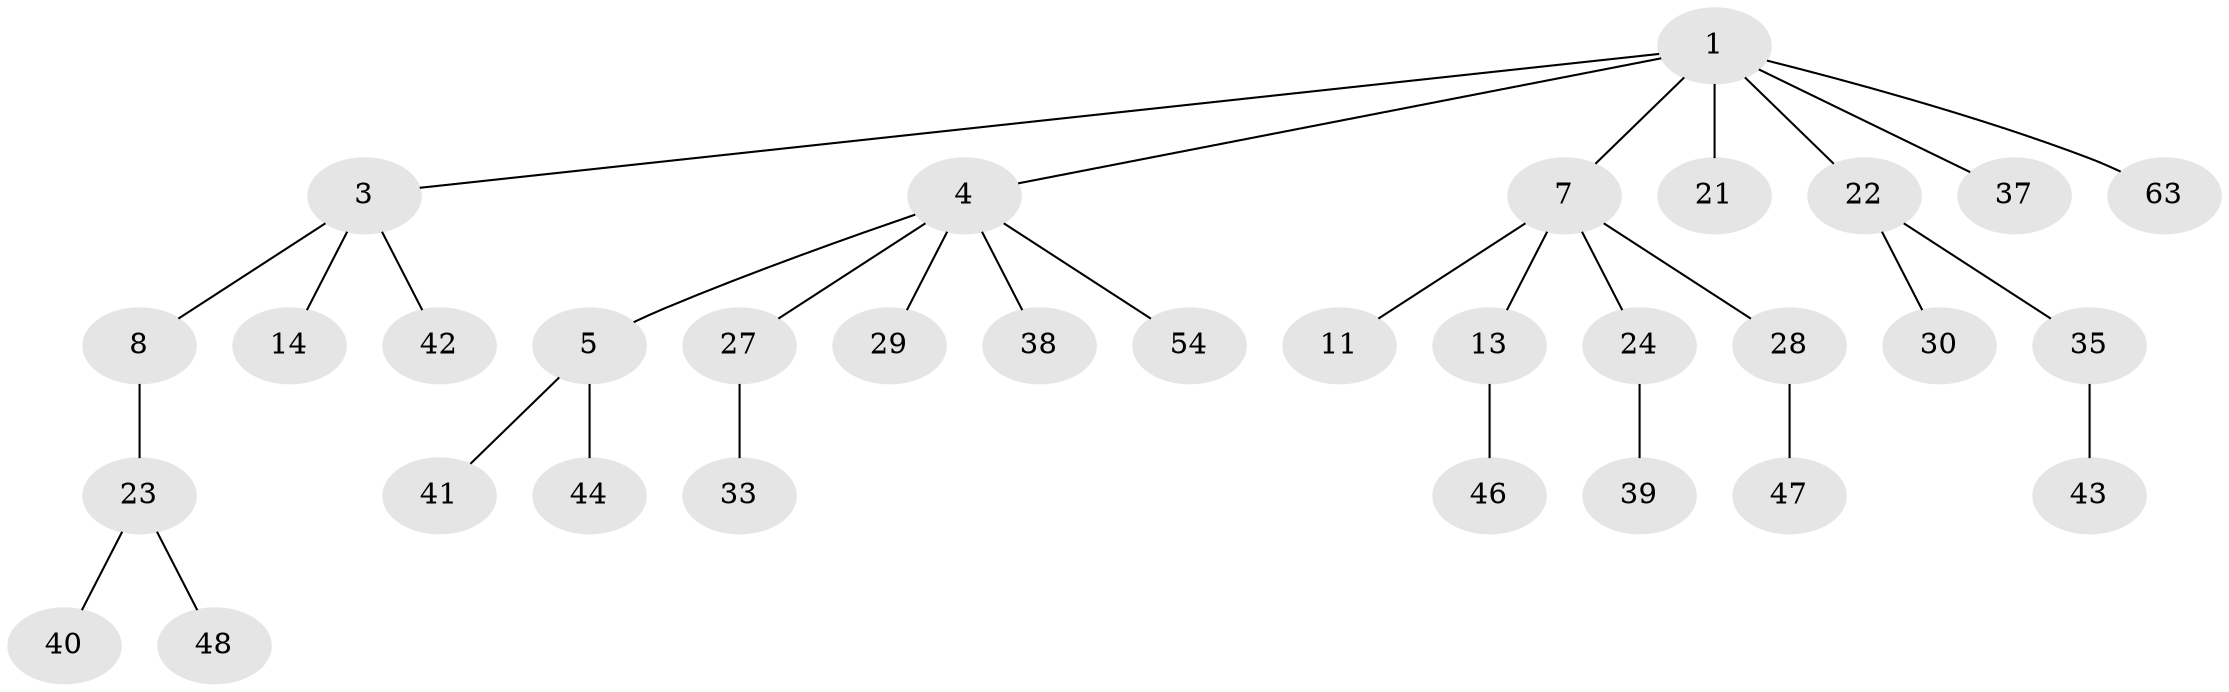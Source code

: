// original degree distribution, {4: 0.0625, 5: 0.046875, 3: 0.09375, 6: 0.015625, 2: 0.328125, 1: 0.453125}
// Generated by graph-tools (version 1.1) at 2025/15/03/09/25 04:15:37]
// undirected, 32 vertices, 31 edges
graph export_dot {
graph [start="1"]
  node [color=gray90,style=filled];
  1 [super="+2"];
  3 [super="+9+6"];
  4 [super="+49+17+31"];
  5 [super="+15"];
  7 [super="+10+16"];
  8;
  11;
  13;
  14 [super="+18"];
  21 [super="+53+36"];
  22;
  23 [super="+25"];
  24;
  27 [super="+32"];
  28;
  29;
  30;
  33 [super="+56"];
  35;
  37;
  38;
  39;
  40 [super="+51"];
  41;
  42 [super="+52"];
  43;
  44;
  46;
  47 [super="+58"];
  48;
  54 [super="+57"];
  63;
  1 -- 3;
  1 -- 4;
  1 -- 37;
  1 -- 21;
  1 -- 22;
  1 -- 7;
  1 -- 63;
  3 -- 42;
  3 -- 8;
  3 -- 14;
  4 -- 5;
  4 -- 54;
  4 -- 38;
  4 -- 27;
  4 -- 29;
  5 -- 44;
  5 -- 41;
  7 -- 13;
  7 -- 24;
  7 -- 28;
  7 -- 11;
  8 -- 23;
  13 -- 46;
  22 -- 30;
  22 -- 35;
  23 -- 40;
  23 -- 48;
  24 -- 39;
  27 -- 33;
  28 -- 47;
  35 -- 43;
}
